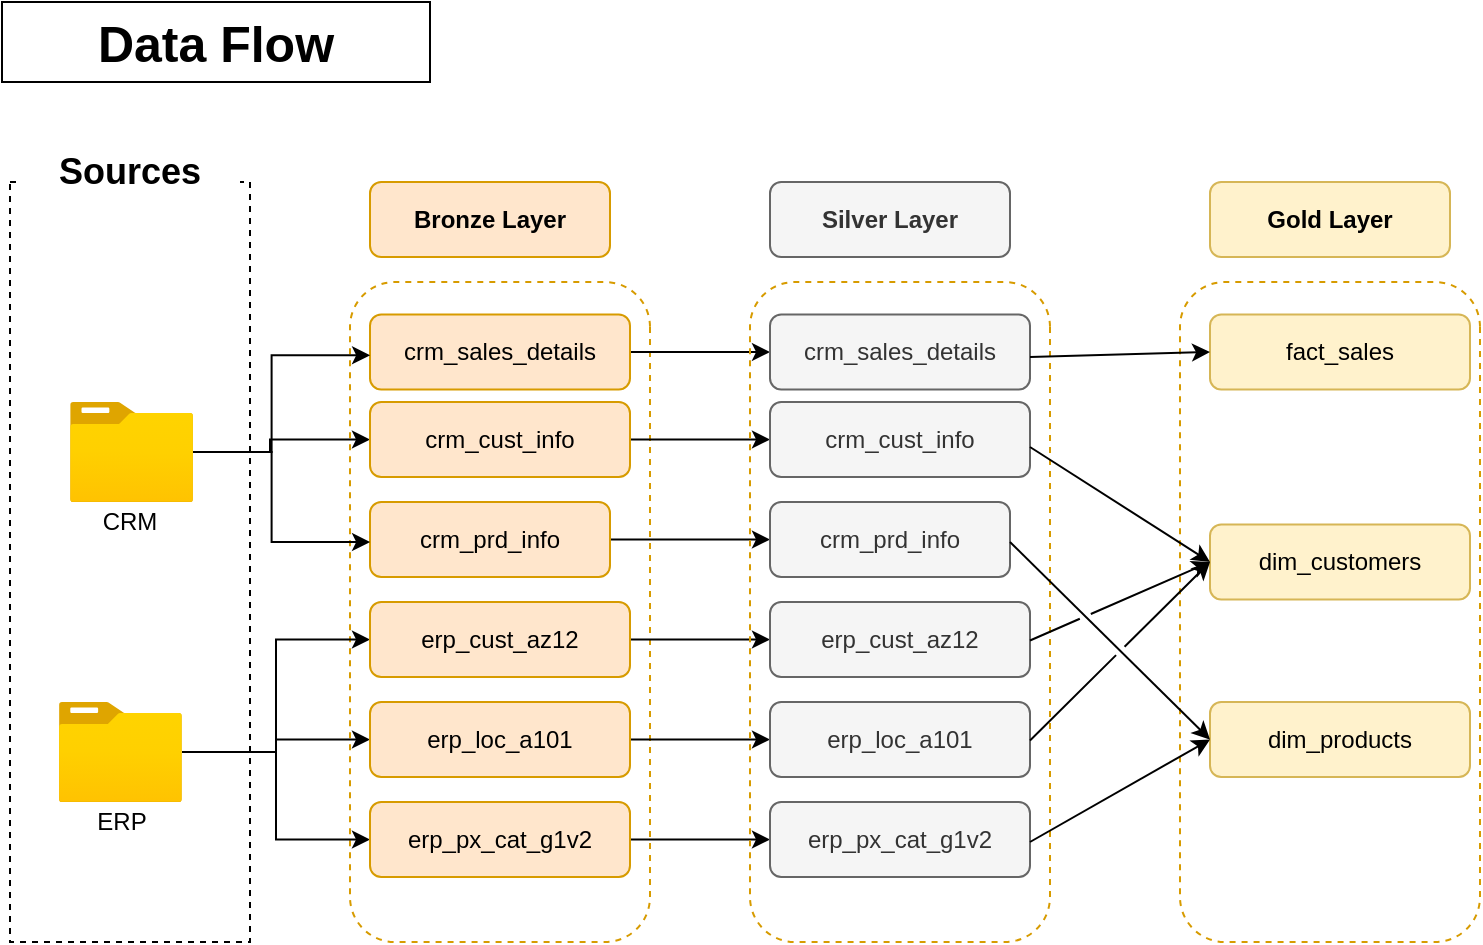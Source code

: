 <mxfile version="26.2.15">
  <diagram name="Page-1" id="ElTPDXhuxOExpY2mE9RY">
    <mxGraphModel dx="463" dy="850" grid="1" gridSize="10" guides="1" tooltips="1" connect="1" arrows="1" fold="1" page="1" pageScale="1" pageWidth="850" pageHeight="1100" math="0" shadow="0">
      <root>
        <mxCell id="0" />
        <mxCell id="1" parent="0" />
        <mxCell id="VfR8MXw1W6IQDtvmbxLF-1" value="" style="rounded=0;whiteSpace=wrap;html=1;dashed=1;" parent="1" vertex="1">
          <mxGeometry x="60" y="120" width="120" height="380" as="geometry" />
        </mxCell>
        <mxCell id="VfR8MXw1W6IQDtvmbxLF-2" value="" style="rounded=1;whiteSpace=wrap;html=1;direction=south;dashed=1;fillColor=none;strokeColor=#d79b00;" parent="1" vertex="1">
          <mxGeometry x="230" y="170" width="150" height="330" as="geometry" />
        </mxCell>
        <mxCell id="VfR8MXw1W6IQDtvmbxLF-5" value="&lt;b&gt;&lt;font style=&quot;font-size: 18px;&quot;&gt;Sources&lt;/font&gt;&lt;/b&gt;" style="rounded=1;whiteSpace=wrap;html=1;dashed=1;dashPattern=1 4;strokeColor=none;" parent="1" vertex="1">
          <mxGeometry x="65" y="92.5" width="110" height="45" as="geometry" />
        </mxCell>
        <mxCell id="VfR8MXw1W6IQDtvmbxLF-22" style="edgeStyle=orthogonalEdgeStyle;rounded=0;orthogonalLoop=1;jettySize=auto;html=1;entryX=0;entryY=0.5;entryDx=0;entryDy=0;" parent="1" source="VfR8MXw1W6IQDtvmbxLF-7" target="VfR8MXw1W6IQDtvmbxLF-14" edge="1">
          <mxGeometry relative="1" as="geometry">
            <Array as="points">
              <mxPoint x="190" y="255" />
              <mxPoint x="190" y="249" />
            </Array>
          </mxGeometry>
        </mxCell>
        <mxCell id="VfR8MXw1W6IQDtvmbxLF-7" value="" style="image;aspect=fixed;html=1;points=[];align=center;fontSize=12;image=img/lib/azure2/general/Folder_Blank.svg;" parent="1" vertex="1">
          <mxGeometry x="90" y="230" width="61.61" height="50" as="geometry" />
        </mxCell>
        <mxCell id="VfR8MXw1W6IQDtvmbxLF-27" style="edgeStyle=orthogonalEdgeStyle;rounded=0;orthogonalLoop=1;jettySize=auto;html=1;entryX=0;entryY=0.5;entryDx=0;entryDy=0;" parent="1" source="VfR8MXw1W6IQDtvmbxLF-8" target="VfR8MXw1W6IQDtvmbxLF-17" edge="1">
          <mxGeometry relative="1" as="geometry" />
        </mxCell>
        <mxCell id="VfR8MXw1W6IQDtvmbxLF-28" style="edgeStyle=orthogonalEdgeStyle;rounded=0;orthogonalLoop=1;jettySize=auto;html=1;entryX=0;entryY=0.5;entryDx=0;entryDy=0;" parent="1" source="VfR8MXw1W6IQDtvmbxLF-8" target="VfR8MXw1W6IQDtvmbxLF-19" edge="1">
          <mxGeometry relative="1" as="geometry" />
        </mxCell>
        <mxCell id="VfR8MXw1W6IQDtvmbxLF-29" style="edgeStyle=orthogonalEdgeStyle;rounded=0;orthogonalLoop=1;jettySize=auto;html=1;entryX=0;entryY=0.5;entryDx=0;entryDy=0;" parent="1" source="VfR8MXw1W6IQDtvmbxLF-8" target="VfR8MXw1W6IQDtvmbxLF-18" edge="1">
          <mxGeometry relative="1" as="geometry" />
        </mxCell>
        <mxCell id="VfR8MXw1W6IQDtvmbxLF-8" value="" style="image;aspect=fixed;html=1;points=[];align=center;fontSize=12;image=img/lib/azure2/general/Folder_Blank.svg;" parent="1" vertex="1">
          <mxGeometry x="84.39" y="380" width="61.61" height="50" as="geometry" />
        </mxCell>
        <mxCell id="VfR8MXw1W6IQDtvmbxLF-10" value="CRM" style="text;html=1;align=center;verticalAlign=middle;whiteSpace=wrap;rounded=0;" parent="1" vertex="1">
          <mxGeometry x="90" y="280" width="60" height="20" as="geometry" />
        </mxCell>
        <mxCell id="VfR8MXw1W6IQDtvmbxLF-11" value="ERP" style="text;html=1;align=center;verticalAlign=middle;whiteSpace=wrap;rounded=0;" parent="1" vertex="1">
          <mxGeometry x="86" y="430" width="60" height="20" as="geometry" />
        </mxCell>
        <mxCell id="VfR8MXw1W6IQDtvmbxLF-13" value="&lt;b&gt;Bronze Layer&lt;/b&gt;" style="rounded=1;whiteSpace=wrap;html=1;fillColor=#ffe6cc;strokeColor=#d79b00;" parent="1" vertex="1">
          <mxGeometry x="240" y="120" width="120" height="37.5" as="geometry" />
        </mxCell>
        <mxCell id="XH7IU8aR829M95zQJCeb-10" style="edgeStyle=orthogonalEdgeStyle;rounded=0;orthogonalLoop=1;jettySize=auto;html=1;entryX=0;entryY=0.5;entryDx=0;entryDy=0;" parent="1" source="VfR8MXw1W6IQDtvmbxLF-14" target="XH7IU8aR829M95zQJCeb-4" edge="1">
          <mxGeometry relative="1" as="geometry" />
        </mxCell>
        <mxCell id="VfR8MXw1W6IQDtvmbxLF-14" value="crm_cust_info" style="rounded=1;whiteSpace=wrap;html=1;fillColor=#ffe6cc;strokeColor=#d79b00;" parent="1" vertex="1">
          <mxGeometry x="240" y="230" width="130" height="37.5" as="geometry" />
        </mxCell>
        <mxCell id="XH7IU8aR829M95zQJCeb-11" style="edgeStyle=orthogonalEdgeStyle;rounded=0;orthogonalLoop=1;jettySize=auto;html=1;entryX=0;entryY=0.5;entryDx=0;entryDy=0;" parent="1" source="VfR8MXw1W6IQDtvmbxLF-15" target="XH7IU8aR829M95zQJCeb-5" edge="1">
          <mxGeometry relative="1" as="geometry" />
        </mxCell>
        <mxCell id="VfR8MXw1W6IQDtvmbxLF-15" value="crm_prd_info" style="rounded=1;whiteSpace=wrap;html=1;fillColor=#ffe6cc;strokeColor=#d79b00;" parent="1" vertex="1">
          <mxGeometry x="240" y="280" width="120" height="37.5" as="geometry" />
        </mxCell>
        <mxCell id="XH7IU8aR829M95zQJCeb-12" style="edgeStyle=orthogonalEdgeStyle;rounded=0;orthogonalLoop=1;jettySize=auto;html=1;entryX=0;entryY=0.5;entryDx=0;entryDy=0;" parent="1" source="VfR8MXw1W6IQDtvmbxLF-16" target="XH7IU8aR829M95zQJCeb-6" edge="1">
          <mxGeometry relative="1" as="geometry" />
        </mxCell>
        <mxCell id="VfR8MXw1W6IQDtvmbxLF-16" value="crm_sales_details" style="rounded=1;whiteSpace=wrap;html=1;fillColor=#ffe6cc;strokeColor=#d79b00;" parent="1" vertex="1">
          <mxGeometry x="240" y="186.25" width="130" height="37.5" as="geometry" />
        </mxCell>
        <mxCell id="XH7IU8aR829M95zQJCeb-13" style="edgeStyle=orthogonalEdgeStyle;rounded=0;orthogonalLoop=1;jettySize=auto;html=1;entryX=0;entryY=0.5;entryDx=0;entryDy=0;" parent="1" source="VfR8MXw1W6IQDtvmbxLF-17" target="XH7IU8aR829M95zQJCeb-7" edge="1">
          <mxGeometry relative="1" as="geometry" />
        </mxCell>
        <mxCell id="VfR8MXw1W6IQDtvmbxLF-17" value="erp_cust_az12" style="rounded=1;whiteSpace=wrap;html=1;fillColor=#ffe6cc;strokeColor=#d79b00;" parent="1" vertex="1">
          <mxGeometry x="240" y="330" width="130" height="37.5" as="geometry" />
        </mxCell>
        <mxCell id="XH7IU8aR829M95zQJCeb-14" style="edgeStyle=orthogonalEdgeStyle;rounded=0;orthogonalLoop=1;jettySize=auto;html=1;entryX=0;entryY=0.5;entryDx=0;entryDy=0;" parent="1" source="VfR8MXw1W6IQDtvmbxLF-18" target="XH7IU8aR829M95zQJCeb-8" edge="1">
          <mxGeometry relative="1" as="geometry" />
        </mxCell>
        <mxCell id="VfR8MXw1W6IQDtvmbxLF-18" value="erp_loc_a101" style="rounded=1;whiteSpace=wrap;html=1;fillColor=#ffe6cc;strokeColor=#d79b00;" parent="1" vertex="1">
          <mxGeometry x="240" y="380" width="130" height="37.5" as="geometry" />
        </mxCell>
        <mxCell id="XH7IU8aR829M95zQJCeb-15" style="edgeStyle=orthogonalEdgeStyle;rounded=0;orthogonalLoop=1;jettySize=auto;html=1;entryX=0;entryY=0.5;entryDx=0;entryDy=0;" parent="1" source="VfR8MXw1W6IQDtvmbxLF-19" target="XH7IU8aR829M95zQJCeb-9" edge="1">
          <mxGeometry relative="1" as="geometry" />
        </mxCell>
        <mxCell id="VfR8MXw1W6IQDtvmbxLF-19" value="erp_px_cat_g1v2" style="rounded=1;whiteSpace=wrap;html=1;fillColor=#ffe6cc;strokeColor=#d79b00;" parent="1" vertex="1">
          <mxGeometry x="240" y="430" width="130" height="37.5" as="geometry" />
        </mxCell>
        <mxCell id="VfR8MXw1W6IQDtvmbxLF-26" style="edgeStyle=orthogonalEdgeStyle;rounded=0;orthogonalLoop=1;jettySize=auto;html=1;entryX=0.111;entryY=0.933;entryDx=0;entryDy=0;entryPerimeter=0;" parent="1" source="VfR8MXw1W6IQDtvmbxLF-7" target="VfR8MXw1W6IQDtvmbxLF-2" edge="1">
          <mxGeometry relative="1" as="geometry" />
        </mxCell>
        <mxCell id="VfR8MXw1W6IQDtvmbxLF-30" value="&lt;b&gt;&lt;font style=&quot;font-size: 25px;&quot;&gt;Data Flow&lt;/font&gt;&lt;/b&gt;" style="rounded=0;whiteSpace=wrap;html=1;" parent="1" vertex="1">
          <mxGeometry x="56" y="30" width="214" height="40" as="geometry" />
        </mxCell>
        <mxCell id="XH7IU8aR829M95zQJCeb-1" value="" style="rounded=1;whiteSpace=wrap;html=1;direction=south;dashed=1;fillColor=none;strokeColor=#d79b00;" parent="1" vertex="1">
          <mxGeometry x="430" y="170" width="150" height="330" as="geometry" />
        </mxCell>
        <mxCell id="XH7IU8aR829M95zQJCeb-3" value="&lt;b&gt;Silver Layer&lt;/b&gt;" style="rounded=1;whiteSpace=wrap;html=1;fillColor=#f5f5f5;strokeColor=#666666;fontColor=#333333;" parent="1" vertex="1">
          <mxGeometry x="440" y="120" width="120" height="37.5" as="geometry" />
        </mxCell>
        <mxCell id="XH7IU8aR829M95zQJCeb-4" value="crm_cust_info" style="rounded=1;whiteSpace=wrap;html=1;fillColor=#f5f5f5;strokeColor=#666666;fontColor=#333333;" parent="1" vertex="1">
          <mxGeometry x="440" y="230" width="130" height="37.5" as="geometry" />
        </mxCell>
        <mxCell id="XH7IU8aR829M95zQJCeb-5" value="crm_prd_info" style="rounded=1;whiteSpace=wrap;html=1;fillColor=#f5f5f5;strokeColor=#666666;fontColor=#333333;" parent="1" vertex="1">
          <mxGeometry x="440" y="280" width="120" height="37.5" as="geometry" />
        </mxCell>
        <mxCell id="XH7IU8aR829M95zQJCeb-6" value="crm_sales_details" style="rounded=1;whiteSpace=wrap;html=1;fillColor=#f5f5f5;strokeColor=#666666;fontColor=#333333;" parent="1" vertex="1">
          <mxGeometry x="440" y="186.25" width="130" height="37.5" as="geometry" />
        </mxCell>
        <mxCell id="XH7IU8aR829M95zQJCeb-7" value="erp_cust_az12" style="rounded=1;whiteSpace=wrap;html=1;fillColor=#f5f5f5;strokeColor=#666666;fontColor=#333333;" parent="1" vertex="1">
          <mxGeometry x="440" y="330" width="130" height="37.5" as="geometry" />
        </mxCell>
        <mxCell id="XH7IU8aR829M95zQJCeb-8" value="erp_loc_a101" style="rounded=1;whiteSpace=wrap;html=1;fillColor=#f5f5f5;strokeColor=#666666;fontColor=#333333;" parent="1" vertex="1">
          <mxGeometry x="440" y="380" width="130" height="37.5" as="geometry" />
        </mxCell>
        <mxCell id="XH7IU8aR829M95zQJCeb-9" value="erp_px_cat_g1v2" style="rounded=1;whiteSpace=wrap;html=1;fillColor=#f5f5f5;strokeColor=#666666;fontColor=#333333;" parent="1" vertex="1">
          <mxGeometry x="440" y="430" width="130" height="37.5" as="geometry" />
        </mxCell>
        <mxCell id="oGLjbm6Eyn7N2ArgMFZd-1" value="" style="rounded=1;whiteSpace=wrap;html=1;direction=south;dashed=1;fillColor=none;strokeColor=#d79b00;" vertex="1" parent="1">
          <mxGeometry x="645" y="170" width="150" height="330" as="geometry" />
        </mxCell>
        <mxCell id="oGLjbm6Eyn7N2ArgMFZd-3" value="&lt;b&gt;Gold Layer&lt;/b&gt;" style="rounded=1;whiteSpace=wrap;html=1;fillColor=#fff2cc;strokeColor=#d6b656;" vertex="1" parent="1">
          <mxGeometry x="660" y="120" width="120" height="37.5" as="geometry" />
        </mxCell>
        <mxCell id="oGLjbm6Eyn7N2ArgMFZd-4" value="fact_sales" style="rounded=1;whiteSpace=wrap;html=1;fillColor=#fff2cc;strokeColor=#d6b656;" vertex="1" parent="1">
          <mxGeometry x="660" y="186.25" width="130" height="37.5" as="geometry" />
        </mxCell>
        <mxCell id="oGLjbm6Eyn7N2ArgMFZd-5" value="dim_customers" style="rounded=1;whiteSpace=wrap;html=1;fillColor=#fff2cc;strokeColor=#d6b656;" vertex="1" parent="1">
          <mxGeometry x="660" y="291.25" width="130" height="37.5" as="geometry" />
        </mxCell>
        <mxCell id="oGLjbm6Eyn7N2ArgMFZd-6" value="dim_products" style="rounded=1;whiteSpace=wrap;html=1;fillColor=#fff2cc;strokeColor=#d6b656;" vertex="1" parent="1">
          <mxGeometry x="660" y="380" width="130" height="37.5" as="geometry" />
        </mxCell>
        <mxCell id="oGLjbm6Eyn7N2ArgMFZd-11" style="edgeStyle=orthogonalEdgeStyle;rounded=0;orthogonalLoop=1;jettySize=auto;html=1;entryX=0.394;entryY=0.933;entryDx=0;entryDy=0;entryPerimeter=0;" edge="1" parent="1" source="VfR8MXw1W6IQDtvmbxLF-7" target="VfR8MXw1W6IQDtvmbxLF-2">
          <mxGeometry relative="1" as="geometry" />
        </mxCell>
        <mxCell id="oGLjbm6Eyn7N2ArgMFZd-16" value="" style="endArrow=classic;html=1;rounded=0;entryX=0;entryY=0.5;entryDx=0;entryDy=0;jumpStyle=gap;" edge="1" parent="1" target="oGLjbm6Eyn7N2ArgMFZd-4">
          <mxGeometry width="50" height="50" relative="1" as="geometry">
            <mxPoint x="570" y="207.5" as="sourcePoint" />
            <mxPoint x="620" y="157.5" as="targetPoint" />
            <Array as="points" />
          </mxGeometry>
        </mxCell>
        <mxCell id="oGLjbm6Eyn7N2ArgMFZd-17" value="" style="endArrow=classic;html=1;rounded=0;entryX=0;entryY=0.5;entryDx=0;entryDy=0;jumpStyle=gap;" edge="1" parent="1" target="oGLjbm6Eyn7N2ArgMFZd-5">
          <mxGeometry width="50" height="50" relative="1" as="geometry">
            <mxPoint x="570" y="252.5" as="sourcePoint" />
            <mxPoint x="660" y="250" as="targetPoint" />
            <Array as="points" />
          </mxGeometry>
        </mxCell>
        <mxCell id="oGLjbm6Eyn7N2ArgMFZd-18" value="" style="endArrow=classic;html=1;rounded=0;entryX=0;entryY=0.5;entryDx=0;entryDy=0;jumpStyle=gap;" edge="1" parent="1" target="oGLjbm6Eyn7N2ArgMFZd-6">
          <mxGeometry width="50" height="50" relative="1" as="geometry">
            <mxPoint x="560" y="300" as="sourcePoint" />
            <mxPoint x="650" y="357.5" as="targetPoint" />
            <Array as="points" />
          </mxGeometry>
        </mxCell>
        <mxCell id="oGLjbm6Eyn7N2ArgMFZd-20" value="" style="endArrow=classic;html=1;rounded=0;entryX=0;entryY=0.5;entryDx=0;entryDy=0;jumpStyle=gap;" edge="1" parent="1" target="oGLjbm6Eyn7N2ArgMFZd-5">
          <mxGeometry width="50" height="50" relative="1" as="geometry">
            <mxPoint x="570" y="349.25" as="sourcePoint" />
            <mxPoint x="670" y="448.25" as="targetPoint" />
            <Array as="points" />
          </mxGeometry>
        </mxCell>
        <mxCell id="oGLjbm6Eyn7N2ArgMFZd-21" value="" style="endArrow=classic;html=1;rounded=0;entryX=0;entryY=0.5;entryDx=0;entryDy=0;jumpStyle=gap;" edge="1" parent="1" target="oGLjbm6Eyn7N2ArgMFZd-5">
          <mxGeometry width="50" height="50" relative="1" as="geometry">
            <mxPoint x="570" y="399.25" as="sourcePoint" />
            <mxPoint x="670" y="498.25" as="targetPoint" />
            <Array as="points" />
          </mxGeometry>
        </mxCell>
        <mxCell id="oGLjbm6Eyn7N2ArgMFZd-22" value="" style="endArrow=classic;html=1;rounded=0;entryX=0;entryY=0.5;entryDx=0;entryDy=0;jumpStyle=gap;" edge="1" parent="1" target="oGLjbm6Eyn7N2ArgMFZd-6">
          <mxGeometry width="50" height="50" relative="1" as="geometry">
            <mxPoint x="570" y="450" as="sourcePoint" />
            <mxPoint x="670" y="549" as="targetPoint" />
            <Array as="points" />
          </mxGeometry>
        </mxCell>
      </root>
    </mxGraphModel>
  </diagram>
</mxfile>
